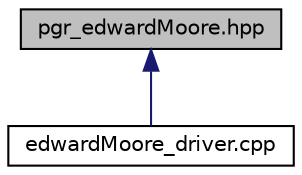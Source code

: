 digraph "pgr_edwardMoore.hpp"
{
 // LATEX_PDF_SIZE
  edge [fontname="Helvetica",fontsize="10",labelfontname="Helvetica",labelfontsize="10"];
  node [fontname="Helvetica",fontsize="10",shape=record];
  Node1 [label="pgr_edwardMoore.hpp",height=0.2,width=0.4,color="black", fillcolor="grey75", style="filled", fontcolor="black",tooltip=" "];
  Node1 -> Node2 [dir="back",color="midnightblue",fontsize="10",style="solid",fontname="Helvetica"];
  Node2 [label="edwardMoore_driver.cpp",height=0.2,width=0.4,color="black", fillcolor="white", style="filled",URL="$edwardMoore__driver_8cpp.html",tooltip=" "];
}
